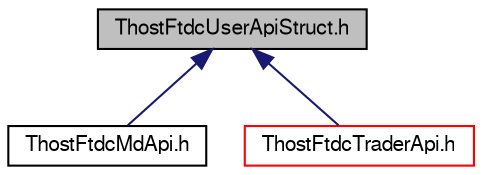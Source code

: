 digraph "ThostFtdcUserApiStruct.h"
{
  bgcolor="transparent";
  edge [fontname="FreeSans",fontsize="10",labelfontname="FreeSans",labelfontsize="10"];
  node [fontname="FreeSans",fontsize="10",shape=record];
  Node1 [label="ThostFtdcUserApiStruct.h",height=0.2,width=0.4,color="black", fillcolor="grey75", style="filled" fontcolor="black"];
  Node1 -> Node2 [dir="back",color="midnightblue",fontsize="10",style="solid",fontname="FreeSans"];
  Node2 [label="ThostFtdcMdApi.h",height=0.2,width=0.4,color="black",URL="$da/da7/ThostFtdcMdApi_8h.html",tooltip="定义了客户端接口  20060106 赵鸿昊 创建该文件"];
  Node1 -> Node3 [dir="back",color="midnightblue",fontsize="10",style="solid",fontname="FreeSans"];
  Node3 [label="ThostFtdcTraderApi.h",height=0.2,width=0.4,color="red",URL="$d4/d8a/ThostFtdcTraderApi_8h.html",tooltip="定义了客户端接口  20060106 赵鸿昊 创建该文件"];
}
